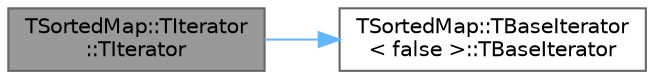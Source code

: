 digraph "TSortedMap::TIterator::TIterator"
{
 // INTERACTIVE_SVG=YES
 // LATEX_PDF_SIZE
  bgcolor="transparent";
  edge [fontname=Helvetica,fontsize=10,labelfontname=Helvetica,labelfontsize=10];
  node [fontname=Helvetica,fontsize=10,shape=box,height=0.2,width=0.4];
  rankdir="LR";
  Node1 [id="Node000001",label="TSortedMap::TIterator\l::TIterator",height=0.2,width=0.4,color="gray40", fillcolor="grey60", style="filled", fontcolor="black",tooltip=" "];
  Node1 -> Node2 [id="edge1_Node000001_Node000002",color="steelblue1",style="solid",tooltip=" "];
  Node2 [id="Node000002",label="TSortedMap::TBaseIterator\l\< false \>::TBaseIterator",height=0.2,width=0.4,color="grey40", fillcolor="white", style="filled",URL="$d2/df2/classTSortedMap_1_1TBaseIterator.html#a800b24969304031fea7a47b84bb3379a",tooltip=" "];
}
